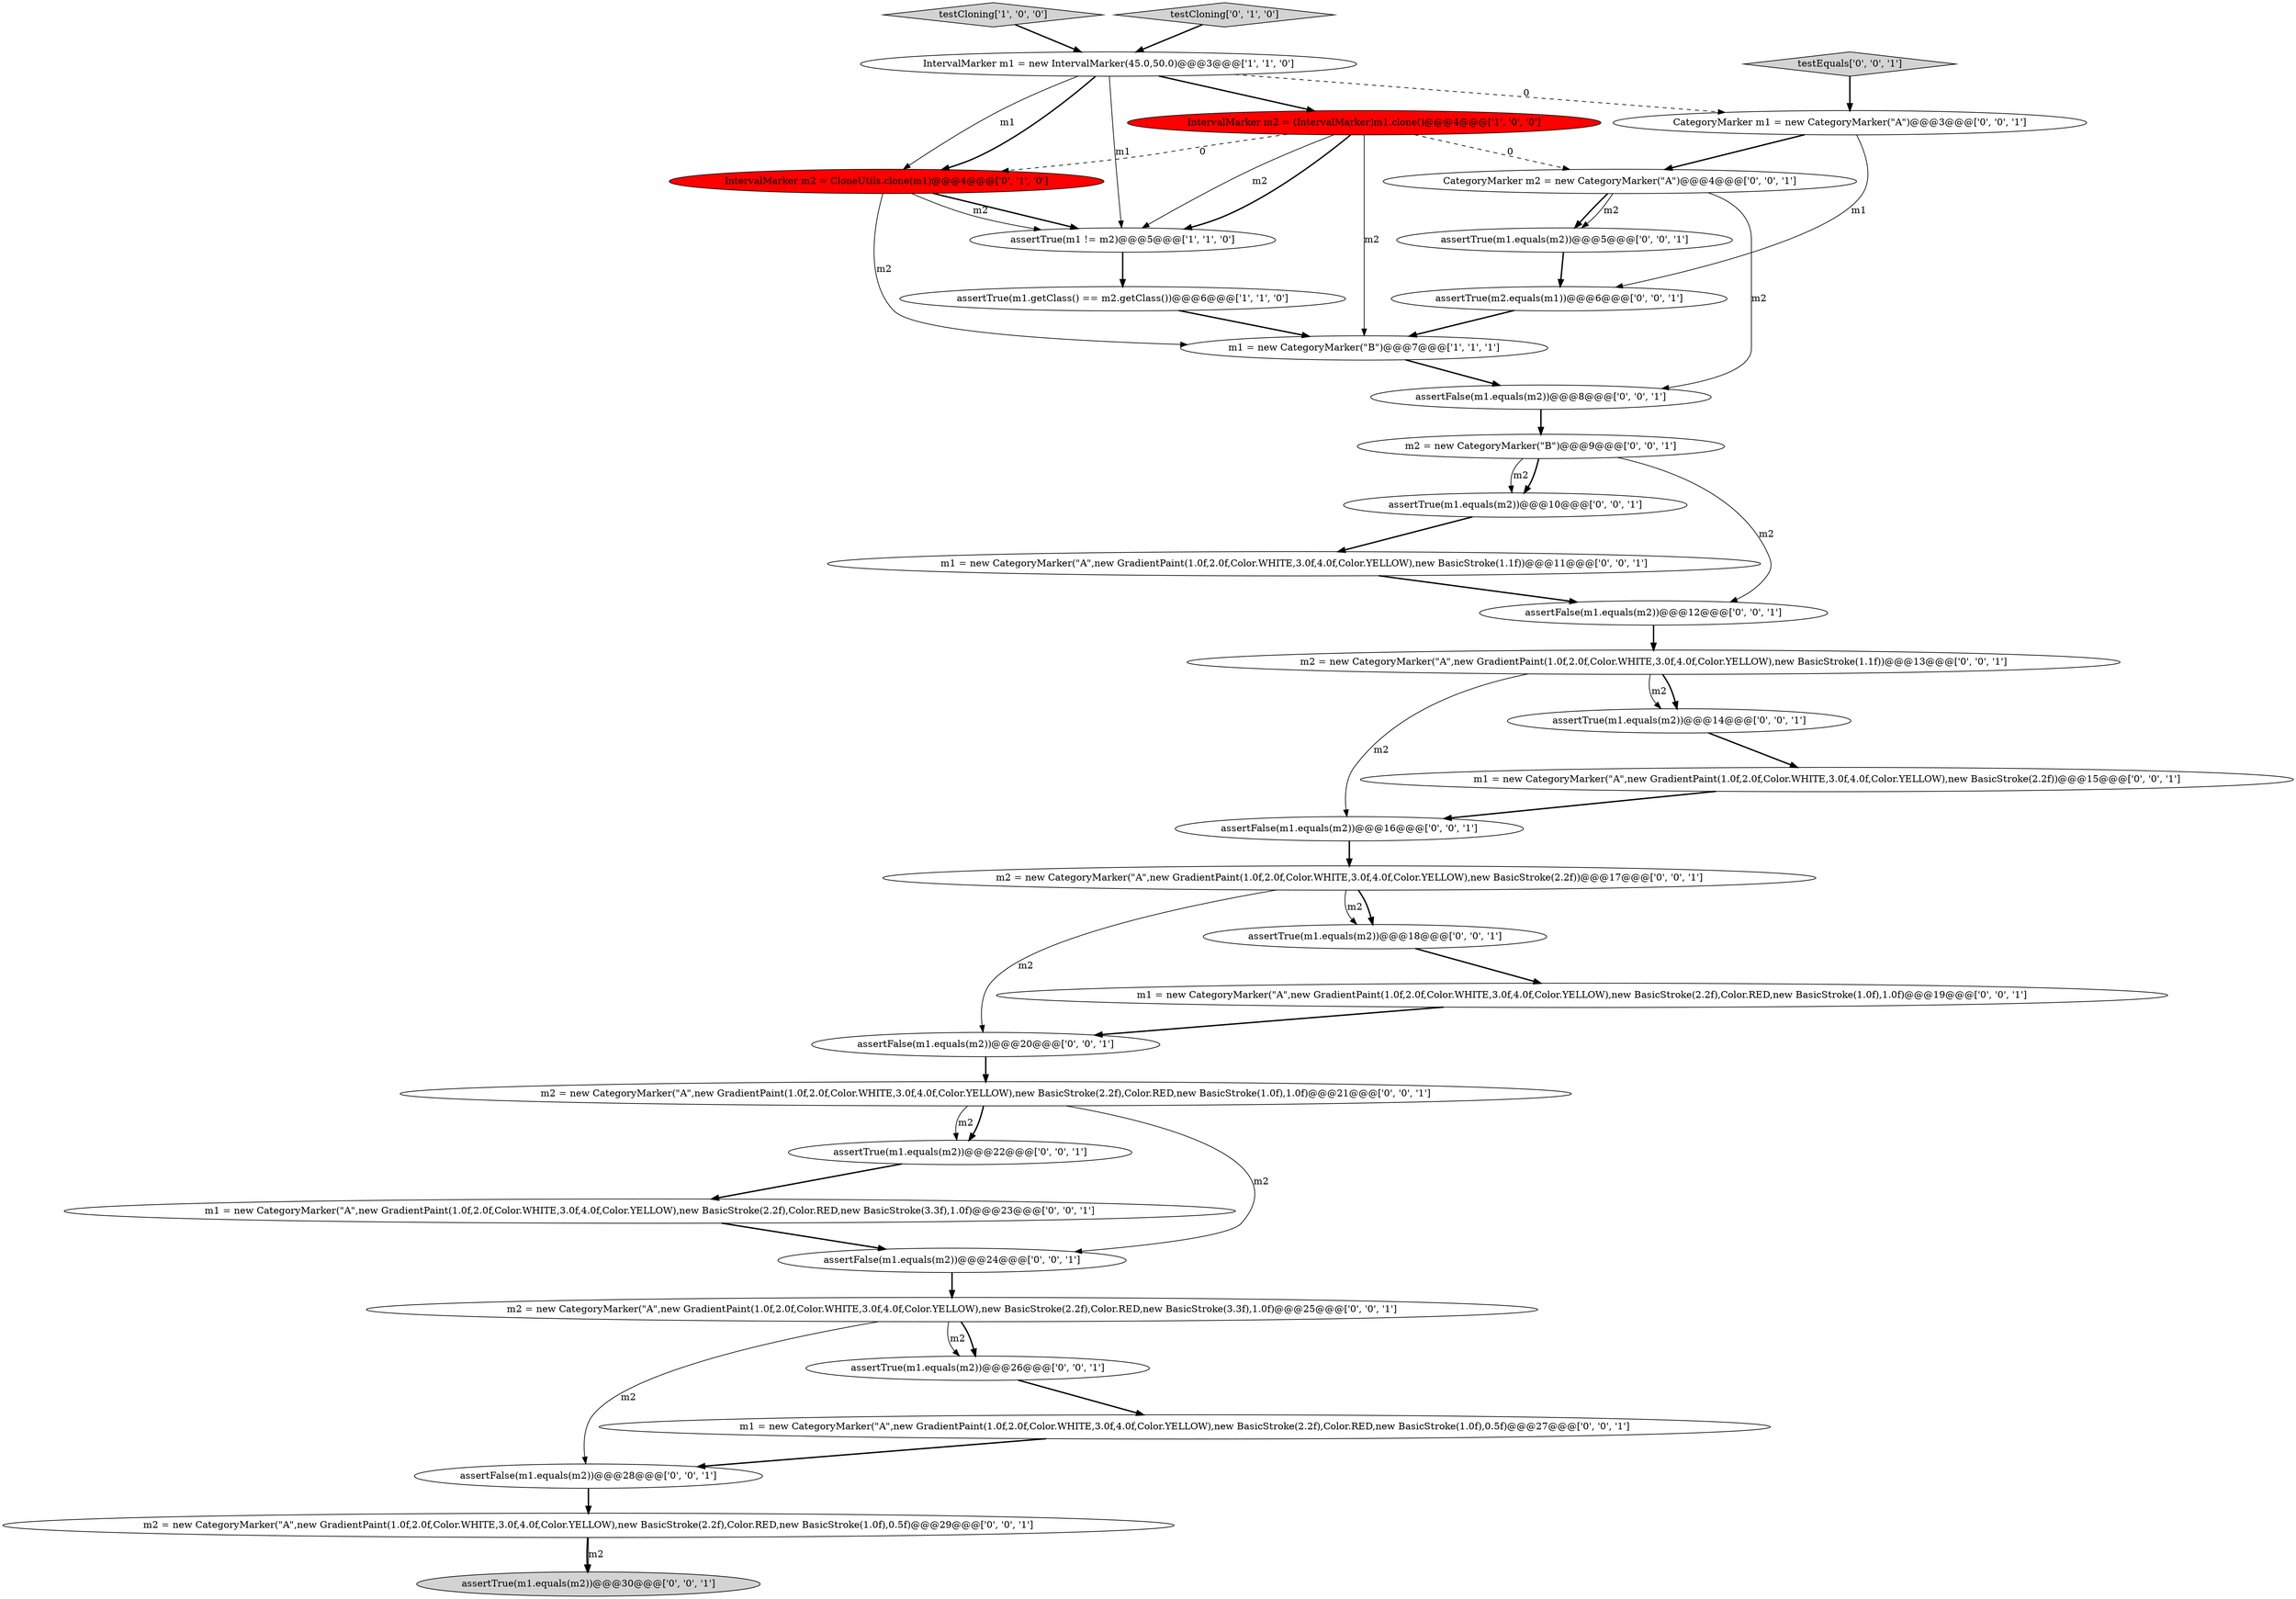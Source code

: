 digraph {
32 [style = filled, label = "assertFalse(m1.equals(m2))@@@28@@@['0', '0', '1']", fillcolor = white, shape = ellipse image = "AAA0AAABBB3BBB"];
30 [style = filled, label = "assertTrue(m1.equals(m2))@@@26@@@['0', '0', '1']", fillcolor = white, shape = ellipse image = "AAA0AAABBB3BBB"];
3 [style = filled, label = "assertTrue(m1.getClass() == m2.getClass())@@@6@@@['1', '1', '0']", fillcolor = white, shape = ellipse image = "AAA0AAABBB1BBB"];
24 [style = filled, label = "testEquals['0', '0', '1']", fillcolor = lightgray, shape = diamond image = "AAA0AAABBB3BBB"];
2 [style = filled, label = "IntervalMarker m2 = (IntervalMarker)m1.clone()@@@4@@@['1', '0', '0']", fillcolor = red, shape = ellipse image = "AAA1AAABBB1BBB"];
10 [style = filled, label = "assertTrue(m1.equals(m2))@@@18@@@['0', '0', '1']", fillcolor = white, shape = ellipse image = "AAA0AAABBB3BBB"];
8 [style = filled, label = "m1 = new CategoryMarker(\"A\",new GradientPaint(1.0f,2.0f,Color.WHITE,3.0f,4.0f,Color.YELLOW),new BasicStroke(1.1f))@@@11@@@['0', '0', '1']", fillcolor = white, shape = ellipse image = "AAA0AAABBB3BBB"];
26 [style = filled, label = "assertFalse(m1.equals(m2))@@@20@@@['0', '0', '1']", fillcolor = white, shape = ellipse image = "AAA0AAABBB3BBB"];
14 [style = filled, label = "m2 = new CategoryMarker(\"A\",new GradientPaint(1.0f,2.0f,Color.WHITE,3.0f,4.0f,Color.YELLOW),new BasicStroke(1.1f))@@@13@@@['0', '0', '1']", fillcolor = white, shape = ellipse image = "AAA0AAABBB3BBB"];
33 [style = filled, label = "assertTrue(m1.equals(m2))@@@22@@@['0', '0', '1']", fillcolor = white, shape = ellipse image = "AAA0AAABBB3BBB"];
15 [style = filled, label = "assertTrue(m1.equals(m2))@@@30@@@['0', '0', '1']", fillcolor = lightgray, shape = ellipse image = "AAA0AAABBB3BBB"];
20 [style = filled, label = "CategoryMarker m1 = new CategoryMarker(\"A\")@@@3@@@['0', '0', '1']", fillcolor = white, shape = ellipse image = "AAA0AAABBB3BBB"];
29 [style = filled, label = "assertFalse(m1.equals(m2))@@@24@@@['0', '0', '1']", fillcolor = white, shape = ellipse image = "AAA0AAABBB3BBB"];
28 [style = filled, label = "m2 = new CategoryMarker(\"A\",new GradientPaint(1.0f,2.0f,Color.WHITE,3.0f,4.0f,Color.YELLOW),new BasicStroke(2.2f))@@@17@@@['0', '0', '1']", fillcolor = white, shape = ellipse image = "AAA0AAABBB3BBB"];
4 [style = filled, label = "testCloning['1', '0', '0']", fillcolor = lightgray, shape = diamond image = "AAA0AAABBB1BBB"];
12 [style = filled, label = "m2 = new CategoryMarker(\"B\")@@@9@@@['0', '0', '1']", fillcolor = white, shape = ellipse image = "AAA0AAABBB3BBB"];
11 [style = filled, label = "assertTrue(m1.equals(m2))@@@10@@@['0', '0', '1']", fillcolor = white, shape = ellipse image = "AAA0AAABBB3BBB"];
13 [style = filled, label = "assertFalse(m1.equals(m2))@@@8@@@['0', '0', '1']", fillcolor = white, shape = ellipse image = "AAA0AAABBB3BBB"];
21 [style = filled, label = "CategoryMarker m2 = new CategoryMarker(\"A\")@@@4@@@['0', '0', '1']", fillcolor = white, shape = ellipse image = "AAA0AAABBB3BBB"];
25 [style = filled, label = "m2 = new CategoryMarker(\"A\",new GradientPaint(1.0f,2.0f,Color.WHITE,3.0f,4.0f,Color.YELLOW),new BasicStroke(2.2f),Color.RED,new BasicStroke(3.3f),1.0f)@@@25@@@['0', '0', '1']", fillcolor = white, shape = ellipse image = "AAA0AAABBB3BBB"];
27 [style = filled, label = "m1 = new CategoryMarker(\"A\",new GradientPaint(1.0f,2.0f,Color.WHITE,3.0f,4.0f,Color.YELLOW),new BasicStroke(2.2f),Color.RED,new BasicStroke(1.0f),0.5f)@@@27@@@['0', '0', '1']", fillcolor = white, shape = ellipse image = "AAA0AAABBB3BBB"];
34 [style = filled, label = "assertTrue(m1.equals(m2))@@@14@@@['0', '0', '1']", fillcolor = white, shape = ellipse image = "AAA0AAABBB3BBB"];
17 [style = filled, label = "m1 = new CategoryMarker(\"A\",new GradientPaint(1.0f,2.0f,Color.WHITE,3.0f,4.0f,Color.YELLOW),new BasicStroke(2.2f),Color.RED,new BasicStroke(1.0f),1.0f)@@@19@@@['0', '0', '1']", fillcolor = white, shape = ellipse image = "AAA0AAABBB3BBB"];
5 [style = filled, label = "IntervalMarker m1 = new IntervalMarker(45.0,50.0)@@@3@@@['1', '1', '0']", fillcolor = white, shape = ellipse image = "AAA0AAABBB1BBB"];
22 [style = filled, label = "m1 = new CategoryMarker(\"A\",new GradientPaint(1.0f,2.0f,Color.WHITE,3.0f,4.0f,Color.YELLOW),new BasicStroke(2.2f),Color.RED,new BasicStroke(3.3f),1.0f)@@@23@@@['0', '0', '1']", fillcolor = white, shape = ellipse image = "AAA0AAABBB3BBB"];
19 [style = filled, label = "m2 = new CategoryMarker(\"A\",new GradientPaint(1.0f,2.0f,Color.WHITE,3.0f,4.0f,Color.YELLOW),new BasicStroke(2.2f),Color.RED,new BasicStroke(1.0f),1.0f)@@@21@@@['0', '0', '1']", fillcolor = white, shape = ellipse image = "AAA0AAABBB3BBB"];
0 [style = filled, label = "m1 = new CategoryMarker(\"B\")@@@7@@@['1', '1', '1']", fillcolor = white, shape = ellipse image = "AAA0AAABBB1BBB"];
23 [style = filled, label = "assertFalse(m1.equals(m2))@@@16@@@['0', '0', '1']", fillcolor = white, shape = ellipse image = "AAA0AAABBB3BBB"];
6 [style = filled, label = "testCloning['0', '1', '0']", fillcolor = lightgray, shape = diamond image = "AAA0AAABBB2BBB"];
7 [style = filled, label = "IntervalMarker m2 = CloneUtils.clone(m1)@@@4@@@['0', '1', '0']", fillcolor = red, shape = ellipse image = "AAA1AAABBB2BBB"];
16 [style = filled, label = "assertFalse(m1.equals(m2))@@@12@@@['0', '0', '1']", fillcolor = white, shape = ellipse image = "AAA0AAABBB3BBB"];
18 [style = filled, label = "assertTrue(m2.equals(m1))@@@6@@@['0', '0', '1']", fillcolor = white, shape = ellipse image = "AAA0AAABBB3BBB"];
31 [style = filled, label = "m1 = new CategoryMarker(\"A\",new GradientPaint(1.0f,2.0f,Color.WHITE,3.0f,4.0f,Color.YELLOW),new BasicStroke(2.2f))@@@15@@@['0', '0', '1']", fillcolor = white, shape = ellipse image = "AAA0AAABBB3BBB"];
1 [style = filled, label = "assertTrue(m1 != m2)@@@5@@@['1', '1', '0']", fillcolor = white, shape = ellipse image = "AAA0AAABBB1BBB"];
9 [style = filled, label = "assertTrue(m1.equals(m2))@@@5@@@['0', '0', '1']", fillcolor = white, shape = ellipse image = "AAA0AAABBB3BBB"];
35 [style = filled, label = "m2 = new CategoryMarker(\"A\",new GradientPaint(1.0f,2.0f,Color.WHITE,3.0f,4.0f,Color.YELLOW),new BasicStroke(2.2f),Color.RED,new BasicStroke(1.0f),0.5f)@@@29@@@['0', '0', '1']", fillcolor = white, shape = ellipse image = "AAA0AAABBB3BBB"];
19->33 [style = bold, label=""];
32->35 [style = bold, label=""];
8->16 [style = bold, label=""];
2->0 [style = solid, label="m2"];
17->26 [style = bold, label=""];
27->32 [style = bold, label=""];
7->1 [style = bold, label=""];
31->23 [style = bold, label=""];
28->10 [style = bold, label=""];
0->13 [style = bold, label=""];
5->1 [style = solid, label="m1"];
14->23 [style = solid, label="m2"];
35->15 [style = bold, label=""];
7->1 [style = solid, label="m2"];
2->1 [style = bold, label=""];
25->30 [style = bold, label=""];
7->0 [style = solid, label="m2"];
30->27 [style = bold, label=""];
12->11 [style = bold, label=""];
1->3 [style = bold, label=""];
22->29 [style = bold, label=""];
29->25 [style = bold, label=""];
14->34 [style = bold, label=""];
34->31 [style = bold, label=""];
10->17 [style = bold, label=""];
12->11 [style = solid, label="m2"];
26->19 [style = bold, label=""];
25->30 [style = solid, label="m2"];
2->7 [style = dashed, label="0"];
3->0 [style = bold, label=""];
5->20 [style = dashed, label="0"];
28->26 [style = solid, label="m2"];
20->21 [style = bold, label=""];
23->28 [style = bold, label=""];
24->20 [style = bold, label=""];
21->13 [style = solid, label="m2"];
25->32 [style = solid, label="m2"];
6->5 [style = bold, label=""];
5->2 [style = bold, label=""];
20->18 [style = solid, label="m1"];
21->9 [style = bold, label=""];
13->12 [style = bold, label=""];
9->18 [style = bold, label=""];
14->34 [style = solid, label="m2"];
2->21 [style = dashed, label="0"];
12->16 [style = solid, label="m2"];
28->10 [style = solid, label="m2"];
5->7 [style = bold, label=""];
11->8 [style = bold, label=""];
16->14 [style = bold, label=""];
19->33 [style = solid, label="m2"];
2->1 [style = solid, label="m2"];
5->7 [style = solid, label="m1"];
35->15 [style = solid, label="m2"];
4->5 [style = bold, label=""];
18->0 [style = bold, label=""];
33->22 [style = bold, label=""];
21->9 [style = solid, label="m2"];
19->29 [style = solid, label="m2"];
}
